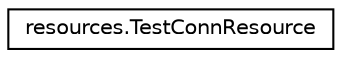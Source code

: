 digraph "Graphical Class Hierarchy"
{
  edge [fontname="Helvetica",fontsize="10",labelfontname="Helvetica",labelfontsize="10"];
  node [fontname="Helvetica",fontsize="10",shape=record];
  rankdir="LR";
  Node0 [label="resources.TestConnResource",height=0.2,width=0.4,color="black", fillcolor="white", style="filled",URL="$classresources_1_1_test_conn_resource.html"];
}
